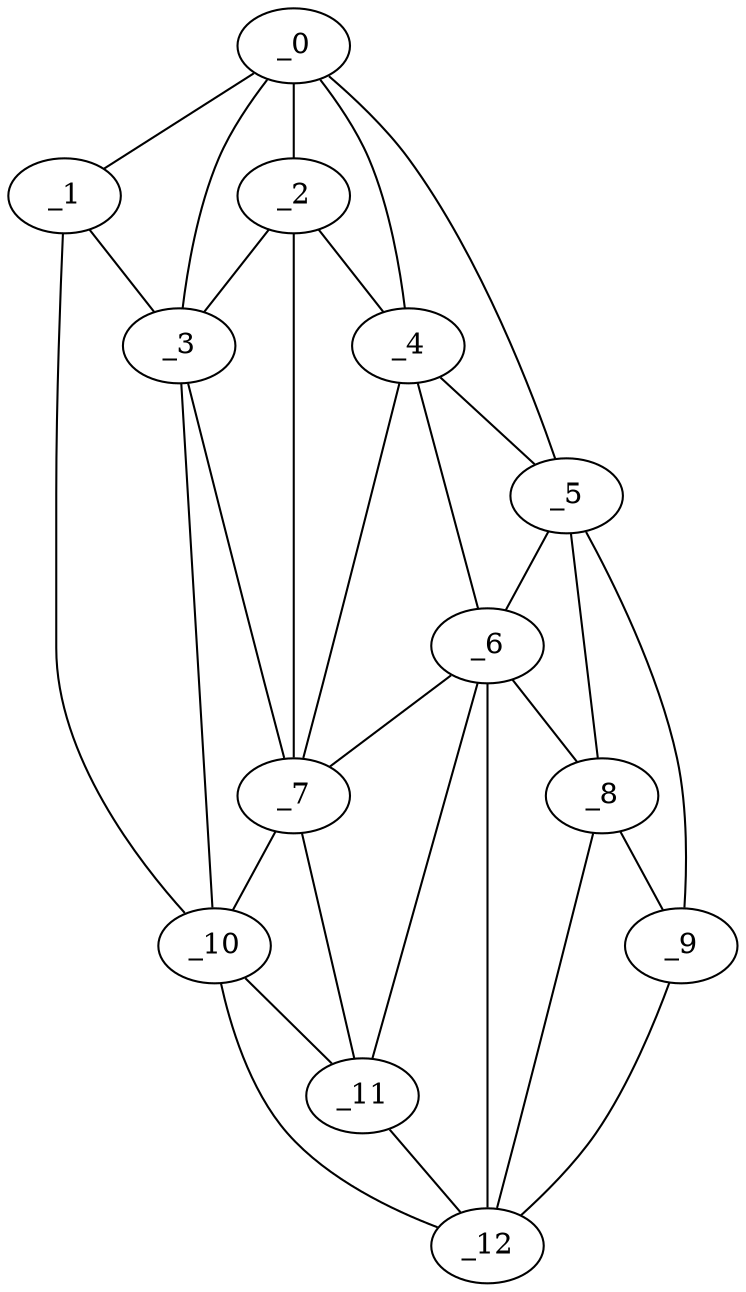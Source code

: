 graph "obj41__105.gxl" {
	_0	 [x=30,
		y=6];
	_1	 [x=67,
		y=6];
	_0 -- _1	 [valence=1];
	_2	 [x=69,
		y=36];
	_0 -- _2	 [valence=2];
	_3	 [x=70,
		y=28];
	_0 -- _3	 [valence=2];
	_4	 [x=70,
		y=75];
	_0 -- _4	 [valence=2];
	_5	 [x=71,
		y=88];
	_0 -- _5	 [valence=1];
	_1 -- _3	 [valence=1];
	_10	 [x=103,
		y=33];
	_1 -- _10	 [valence=1];
	_2 -- _3	 [valence=1];
	_2 -- _4	 [valence=1];
	_7	 [x=93,
		y=44];
	_2 -- _7	 [valence=2];
	_3 -- _7	 [valence=1];
	_3 -- _10	 [valence=2];
	_4 -- _5	 [valence=2];
	_6	 [x=91,
		y=77];
	_4 -- _6	 [valence=2];
	_4 -- _7	 [valence=2];
	_5 -- _6	 [valence=2];
	_8	 [x=95,
		y=94];
	_5 -- _8	 [valence=1];
	_9	 [x=95,
		y=125];
	_5 -- _9	 [valence=1];
	_6 -- _7	 [valence=2];
	_6 -- _8	 [valence=2];
	_11	 [x=105,
		y=66];
	_6 -- _11	 [valence=2];
	_12	 [x=108,
		y=70];
	_6 -- _12	 [valence=2];
	_7 -- _10	 [valence=2];
	_7 -- _11	 [valence=1];
	_8 -- _9	 [valence=1];
	_8 -- _12	 [valence=2];
	_9 -- _12	 [valence=1];
	_10 -- _11	 [valence=1];
	_10 -- _12	 [valence=1];
	_11 -- _12	 [valence=2];
}
